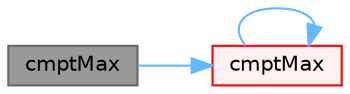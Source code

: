 digraph "cmptMax"
{
 // LATEX_PDF_SIZE
  bgcolor="transparent";
  edge [fontname=Helvetica,fontsize=10,labelfontname=Helvetica,labelfontsize=10];
  node [fontname=Helvetica,fontsize=10,shape=box,height=0.2,width=0.4];
  rankdir="LR";
  Node1 [id="Node000001",label="cmptMax",height=0.2,width=0.4,color="gray40", fillcolor="grey60", style="filled", fontcolor="black",tooltip=" "];
  Node1 -> Node2 [id="edge1_Node000001_Node000002",color="steelblue1",style="solid",tooltip=" "];
  Node2 [id="Node000002",label="cmptMax",height=0.2,width=0.4,color="red", fillcolor="#FFF0F0", style="filled",URL="$namespaceFoam.html#ab0e593317f8c0ebd299809089f27b307",tooltip=" "];
  Node2 -> Node2 [id="edge2_Node000002_Node000002",color="steelblue1",style="solid",tooltip=" "];
}
